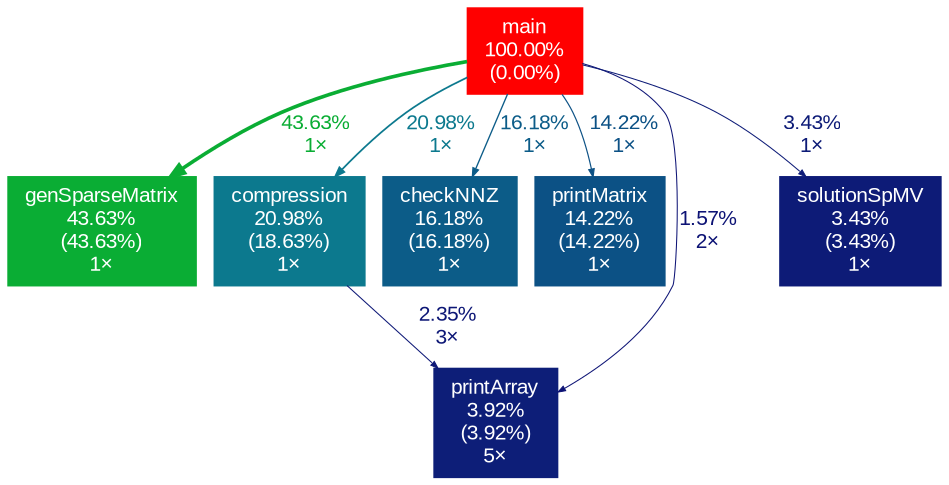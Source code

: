 digraph {
	graph [fontname=Arial, nodesep=0.125, ranksep=0.25];
	node [fontcolor=white, fontname=Arial, height=0, shape=box, style=filled, width=0];
	edge [fontname=Arial];
	1 [color="#ff0000", fontcolor="#ffffff", fontsize="10.00", label="main\n100.00%\n(0.00%)"];
	1 -> 2 [arrowsize="0.66", color="#0aad34", fontcolor="#0aad34", fontsize="10.00", label="43.63%\n1×", labeldistance="1.75", penwidth="1.75"];
	1 -> 3 [arrowsize="0.46", color="#0c798e", fontcolor="#0c798e", fontsize="10.00", label="20.98%\n1×", labeldistance="0.84", penwidth="0.84"];
	1 -> 4 [arrowsize="0.40", color="#0c5c88", fontcolor="#0c5c88", fontsize="10.00", label="16.18%\n1×", labeldistance="0.65", penwidth="0.65"];
	1 -> 5 [arrowsize="0.38", color="#0c5185", fontcolor="#0c5185", fontsize="10.00", label="14.22%\n1×", labeldistance="0.57", penwidth="0.57"];
	1 -> 6 [arrowsize="0.35", color="#0d1375", fontcolor="#0d1375", fontsize="10.00", label="1.57%\n2×", labeldistance="0.50", penwidth="0.50"];
	1 -> 7 [arrowsize="0.35", color="#0d1b77", fontcolor="#0d1b77", fontsize="10.00", label="3.43%\n1×", labeldistance="0.50", penwidth="0.50"];
	2 [color="#0aad34", fontcolor="#ffffff", fontsize="10.00", label="genSparseMatrix\n43.63%\n(43.63%)\n1×"];
	3 [color="#0c798e", fontcolor="#ffffff", fontsize="10.00", label="compression\n20.98%\n(18.63%)\n1×"];
	3 -> 6 [arrowsize="0.35", color="#0d1776", fontcolor="#0d1776", fontsize="10.00", label="2.35%\n3×", labeldistance="0.50", penwidth="0.50"];
	4 [color="#0c5c88", fontcolor="#ffffff", fontsize="10.00", label="checkNNZ\n16.18%\n(16.18%)\n1×"];
	5 [color="#0c5185", fontcolor="#ffffff", fontsize="10.00", label="printMatrix\n14.22%\n(14.22%)\n1×"];
	6 [color="#0d1e78", fontcolor="#ffffff", fontsize="10.00", label="printArray\n3.92%\n(3.92%)\n5×"];
	7 [color="#0d1b77", fontcolor="#ffffff", fontsize="10.00", label="solutionSpMV\n3.43%\n(3.43%)\n1×"];
}
